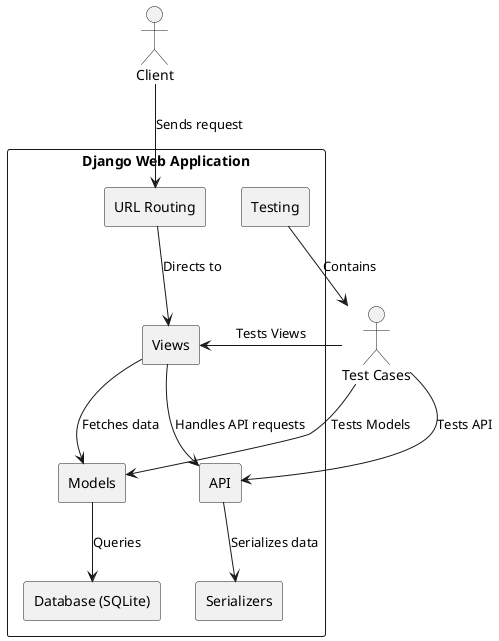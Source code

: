 @startuml

!define RECTANGLE class

actor Client

rectangle "Django Web Application" {
    rectangle "URL Routing" as URLRouting
    rectangle "Views" as Views
    rectangle "Models" as Models
    rectangle "Database (SQLite)" as Database
    rectangle "Testing" as Testing
    rectangle "API" as API
    rectangle "Serializers" as Serializers
}

Client --> URLRouting : Sends request
URLRouting --> Views : Directs to
Views --> Models : Fetches data
Models --> Database : Queries
Views --> API : Handles API requests
API --> Serializers : Serializes data

Testing -down-> "Test Cases" : Contains
"Test Cases" --> Views : Tests Views
"Test Cases" --> Models : Tests Models
"Test Cases" --> API : Tests API

@enduml
